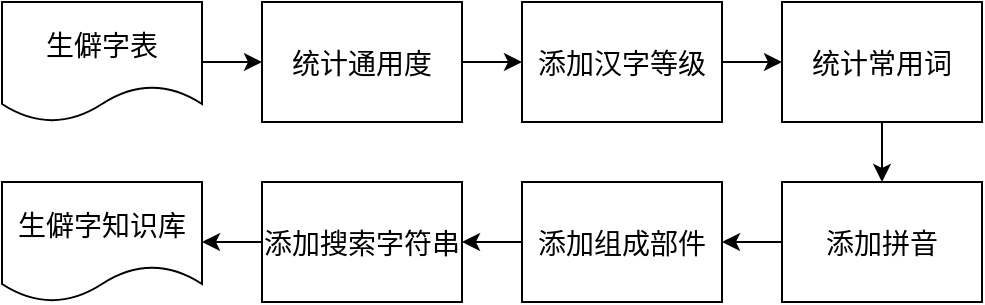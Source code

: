 <mxfile version="24.7.8">
  <diagram name="Page-1" id="swkfoCyLud2mCSWsFiFS">
    <mxGraphModel dx="1018" dy="759" grid="1" gridSize="10" guides="1" tooltips="1" connect="1" arrows="1" fold="1" page="1" pageScale="1" pageWidth="850" pageHeight="1100" math="0" shadow="0">
      <root>
        <mxCell id="0" />
        <mxCell id="1" parent="0" />
        <mxCell id="7XMDrmq2leN32-ooY_FS-12" value="" style="edgeStyle=orthogonalEdgeStyle;rounded=0;orthogonalLoop=1;jettySize=auto;fontSize=14;fontFamily=SimSun;" parent="1" source="7XMDrmq2leN32-ooY_FS-5" target="7XMDrmq2leN32-ooY_FS-7" edge="1">
          <mxGeometry relative="1" as="geometry" />
        </mxCell>
        <mxCell id="7XMDrmq2leN32-ooY_FS-5" value="统计通用度" style="rounded=0;fontSize=14;fontFamily=SimSun;" parent="1" vertex="1">
          <mxGeometry x="180" y="300" width="100" height="60" as="geometry" />
        </mxCell>
        <mxCell id="7XMDrmq2leN32-ooY_FS-15" value="" style="edgeStyle=orthogonalEdgeStyle;rounded=0;orthogonalLoop=1;jettySize=auto;fontSize=14;fontFamily=SimSun;" parent="1" source="7XMDrmq2leN32-ooY_FS-6" target="7XMDrmq2leN32-ooY_FS-9" edge="1">
          <mxGeometry relative="1" as="geometry" />
        </mxCell>
        <mxCell id="7XMDrmq2leN32-ooY_FS-6" value="添加拼音" style="rounded=0;fontSize=14;fontFamily=SimSun;" parent="1" vertex="1">
          <mxGeometry x="440" y="390" width="100" height="60" as="geometry" />
        </mxCell>
        <mxCell id="7XMDrmq2leN32-ooY_FS-13" value="" style="edgeStyle=orthogonalEdgeStyle;rounded=0;orthogonalLoop=1;jettySize=auto;fontSize=14;fontFamily=SimSun;" parent="1" source="7XMDrmq2leN32-ooY_FS-7" target="7XMDrmq2leN32-ooY_FS-8" edge="1">
          <mxGeometry relative="1" as="geometry" />
        </mxCell>
        <mxCell id="7XMDrmq2leN32-ooY_FS-7" value="添加汉字等级" style="rounded=0;fontSize=14;fontFamily=SimSun;" parent="1" vertex="1">
          <mxGeometry x="310" y="300" width="100" height="60" as="geometry" />
        </mxCell>
        <mxCell id="7XMDrmq2leN32-ooY_FS-14" value="" style="edgeStyle=orthogonalEdgeStyle;rounded=0;orthogonalLoop=1;jettySize=auto;fontSize=14;fontFamily=SimSun;" parent="1" source="7XMDrmq2leN32-ooY_FS-8" target="7XMDrmq2leN32-ooY_FS-6" edge="1">
          <mxGeometry relative="1" as="geometry" />
        </mxCell>
        <mxCell id="7XMDrmq2leN32-ooY_FS-8" value="统计常用词" style="rounded=0;fontSize=14;fontFamily=SimSun;" parent="1" vertex="1">
          <mxGeometry x="440" y="300" width="100" height="60" as="geometry" />
        </mxCell>
        <mxCell id="7XMDrmq2leN32-ooY_FS-16" value="" style="edgeStyle=orthogonalEdgeStyle;rounded=0;orthogonalLoop=1;jettySize=auto;fontSize=14;fontFamily=SimSun;" parent="1" source="7XMDrmq2leN32-ooY_FS-9" target="7XMDrmq2leN32-ooY_FS-10" edge="1">
          <mxGeometry relative="1" as="geometry" />
        </mxCell>
        <mxCell id="7XMDrmq2leN32-ooY_FS-9" value="添加组成部件" style="rounded=0;fontSize=14;fontFamily=SimSun;" parent="1" vertex="1">
          <mxGeometry x="310" y="390" width="100" height="60" as="geometry" />
        </mxCell>
        <mxCell id="7XMDrmq2leN32-ooY_FS-25" value="" style="edgeStyle=orthogonalEdgeStyle;rounded=0;orthogonalLoop=1;jettySize=auto;fontSize=14;fontFamily=SimSun;" parent="1" source="7XMDrmq2leN32-ooY_FS-10" target="7XMDrmq2leN32-ooY_FS-19" edge="1">
          <mxGeometry relative="1" as="geometry" />
        </mxCell>
        <mxCell id="7XMDrmq2leN32-ooY_FS-10" value="添加搜索字符串" style="rounded=0;fontSize=14;fontFamily=SimSun;" parent="1" vertex="1">
          <mxGeometry x="180" y="390" width="100" height="60" as="geometry" />
        </mxCell>
        <mxCell id="7XMDrmq2leN32-ooY_FS-19" value="生僻字知识库" style="shape=document;boundedLbl=1;fontSize=14;fontFamily=SimSun;" parent="1" vertex="1">
          <mxGeometry x="50" y="390" width="100" height="60" as="geometry" />
        </mxCell>
        <mxCell id="7XMDrmq2leN32-ooY_FS-24" value="" style="edgeStyle=orthogonalEdgeStyle;rounded=0;orthogonalLoop=1;jettySize=auto;fontSize=14;fontFamily=SimSun;" parent="1" source="7XMDrmq2leN32-ooY_FS-20" target="7XMDrmq2leN32-ooY_FS-5" edge="1">
          <mxGeometry relative="1" as="geometry" />
        </mxCell>
        <mxCell id="7XMDrmq2leN32-ooY_FS-20" value="生僻字表" style="shape=document;boundedLbl=1;fontSize=14;fontFamily=SimSun;" parent="1" vertex="1">
          <mxGeometry x="50" y="300" width="100" height="60" as="geometry" />
        </mxCell>
      </root>
    </mxGraphModel>
  </diagram>
</mxfile>
